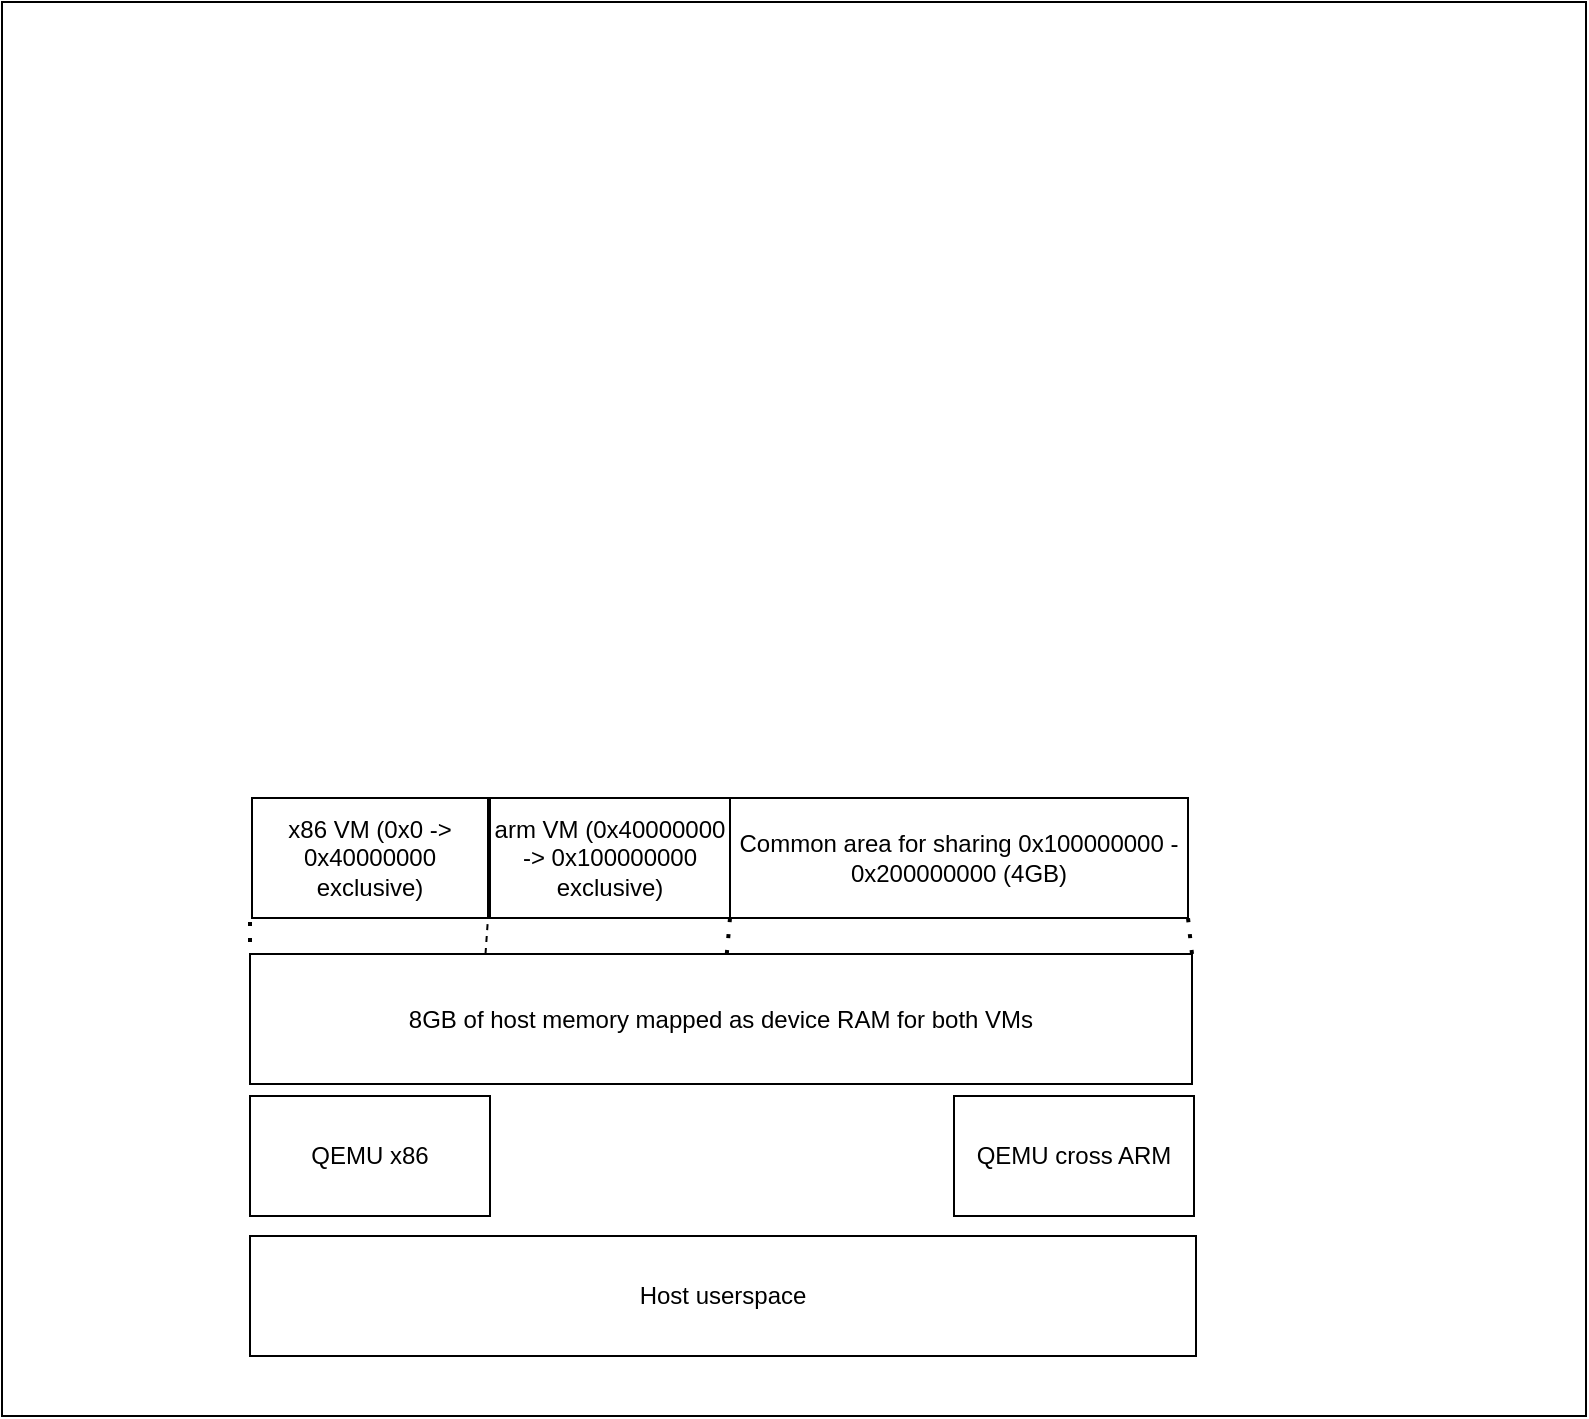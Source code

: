<mxfile version="15.8.7" type="github"><diagram id="jENMiZvXCJnHzZzbSXfp" name="Page-1"><mxGraphModel dx="1298" dy="834" grid="0" gridSize="10" guides="1" tooltips="1" connect="1" arrows="1" fold="1" page="1" pageScale="1" pageWidth="850" pageHeight="1100" math="0" shadow="0"><root><mxCell id="0"/><mxCell id="1" parent="0"/><mxCell id="NNXd4zGSH3vnBCiW_E-w-1" value="" style="rounded=0;whiteSpace=wrap;html=1;" vertex="1" parent="1"><mxGeometry x="25" y="81" width="792" height="707" as="geometry"/></mxCell><mxCell id="NNXd4zGSH3vnBCiW_E-w-2" value="x86 VM (0x0 -&amp;gt; 0x40000000 exclusive)" style="rounded=0;whiteSpace=wrap;html=1;" vertex="1" parent="1"><mxGeometry x="150" y="479" width="118" height="60" as="geometry"/></mxCell><mxCell id="NNXd4zGSH3vnBCiW_E-w-3" value="arm&amp;nbsp;VM (0x40000000 -&amp;gt; 0x100000000 exclusive)" style="rounded=0;whiteSpace=wrap;html=1;" vertex="1" parent="1"><mxGeometry x="269" y="479" width="120" height="60" as="geometry"/></mxCell><mxCell id="NNXd4zGSH3vnBCiW_E-w-4" value="QEMU x86" style="rounded=0;whiteSpace=wrap;html=1;" vertex="1" parent="1"><mxGeometry x="149" y="628" width="120" height="60" as="geometry"/></mxCell><mxCell id="NNXd4zGSH3vnBCiW_E-w-5" value="QEMU cross ARM" style="rounded=0;whiteSpace=wrap;html=1;" vertex="1" parent="1"><mxGeometry x="501" y="628" width="120" height="60" as="geometry"/></mxCell><mxCell id="NNXd4zGSH3vnBCiW_E-w-6" value="8GB of host memory mapped as device RAM for both VMs" style="rounded=0;whiteSpace=wrap;html=1;" vertex="1" parent="1"><mxGeometry x="149" y="557" width="471" height="65" as="geometry"/></mxCell><mxCell id="NNXd4zGSH3vnBCiW_E-w-7" value="" style="endArrow=none;dashed=1;html=1;dashPattern=1 3;strokeWidth=2;rounded=0;entryX=0;entryY=0;entryDx=0;entryDy=0;" edge="1" parent="1" target="NNXd4zGSH3vnBCiW_E-w-6"><mxGeometry width="50" height="50" relative="1" as="geometry"><mxPoint x="149" y="541" as="sourcePoint"/><mxPoint x="199" y="491" as="targetPoint"/></mxGeometry></mxCell><mxCell id="NNXd4zGSH3vnBCiW_E-w-9" value="" style="endArrow=none;dashed=1;html=1;rounded=0;exitX=0.25;exitY=0;exitDx=0;exitDy=0;entryX=1;entryY=1;entryDx=0;entryDy=0;" edge="1" parent="1" source="NNXd4zGSH3vnBCiW_E-w-6" target="NNXd4zGSH3vnBCiW_E-w-2"><mxGeometry width="50" height="50" relative="1" as="geometry"><mxPoint x="208" y="550" as="sourcePoint"/><mxPoint x="258" y="500" as="targetPoint"/></mxGeometry></mxCell><mxCell id="NNXd4zGSH3vnBCiW_E-w-10" value="" style="endArrow=none;dashed=1;html=1;dashPattern=1 3;strokeWidth=2;rounded=0;entryX=1;entryY=1;entryDx=0;entryDy=0;" edge="1" parent="1" source="NNXd4zGSH3vnBCiW_E-w-6" target="NNXd4zGSH3vnBCiW_E-w-3"><mxGeometry width="50" height="50" relative="1" as="geometry"><mxPoint x="352" y="552" as="sourcePoint"/><mxPoint x="402" y="502" as="targetPoint"/></mxGeometry></mxCell><mxCell id="NNXd4zGSH3vnBCiW_E-w-11" value="Common area for sharing 0x100000000 - 0x200000000 (4GB)" style="rounded=0;whiteSpace=wrap;html=1;" vertex="1" parent="1"><mxGeometry x="389" y="479" width="229" height="60" as="geometry"/></mxCell><mxCell id="NNXd4zGSH3vnBCiW_E-w-12" value="" style="endArrow=none;dashed=1;html=1;dashPattern=1 3;strokeWidth=2;rounded=0;entryX=1;entryY=1;entryDx=0;entryDy=0;exitX=1;exitY=0;exitDx=0;exitDy=0;" edge="1" parent="1" source="NNXd4zGSH3vnBCiW_E-w-6" target="NNXd4zGSH3vnBCiW_E-w-11"><mxGeometry width="50" height="50" relative="1" as="geometry"><mxPoint x="589" y="583" as="sourcePoint"/><mxPoint x="639" y="533" as="targetPoint"/></mxGeometry></mxCell><mxCell id="NNXd4zGSH3vnBCiW_E-w-13" value="Host userspace" style="rounded=0;whiteSpace=wrap;html=1;" vertex="1" parent="1"><mxGeometry x="149" y="698" width="473" height="60" as="geometry"/></mxCell></root></mxGraphModel></diagram></mxfile>
